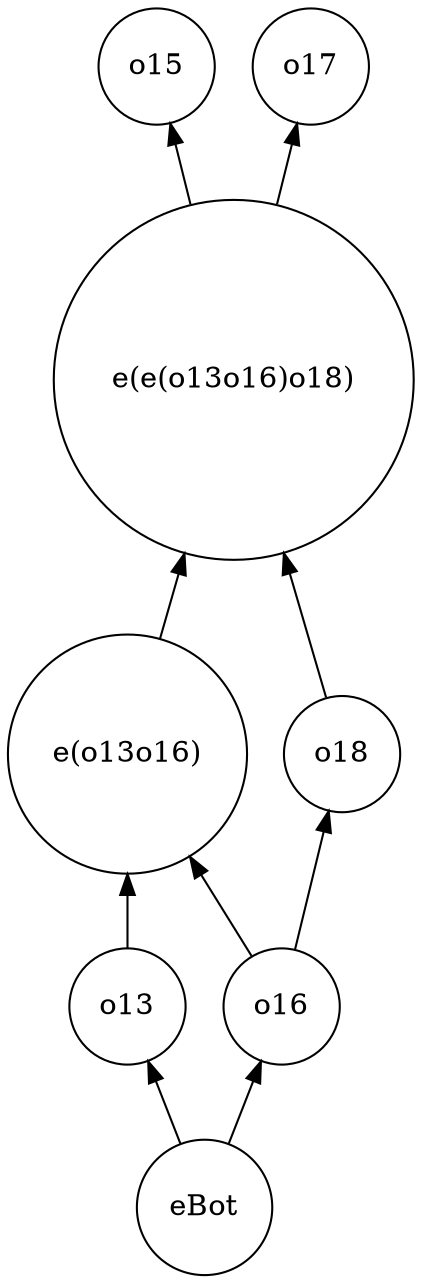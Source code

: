 strict digraph cla_v5_o14_d {
	rankdir=BT
	o15 [shape=circle]
	eBot [shape=circle]
	o13 [shape=circle]
	o17 [shape=circle]
	o16 [shape=circle]
	"e(e(o13o16)o18)" [shape=circle]
	"e(o13o16)" [shape=circle]
	o18 [shape=circle]
	"e(e(o13o16)o18)" -> o15
	eBot -> o13
	"e(e(o13o16)o18)" -> o17
	eBot -> o16
	"e(o13o16)" -> "e(e(o13o16)o18)"
	o18 -> "e(e(o13o16)o18)"
	o13 -> "e(o13o16)"
	o16 -> "e(o13o16)"
	o16 -> o18
}
